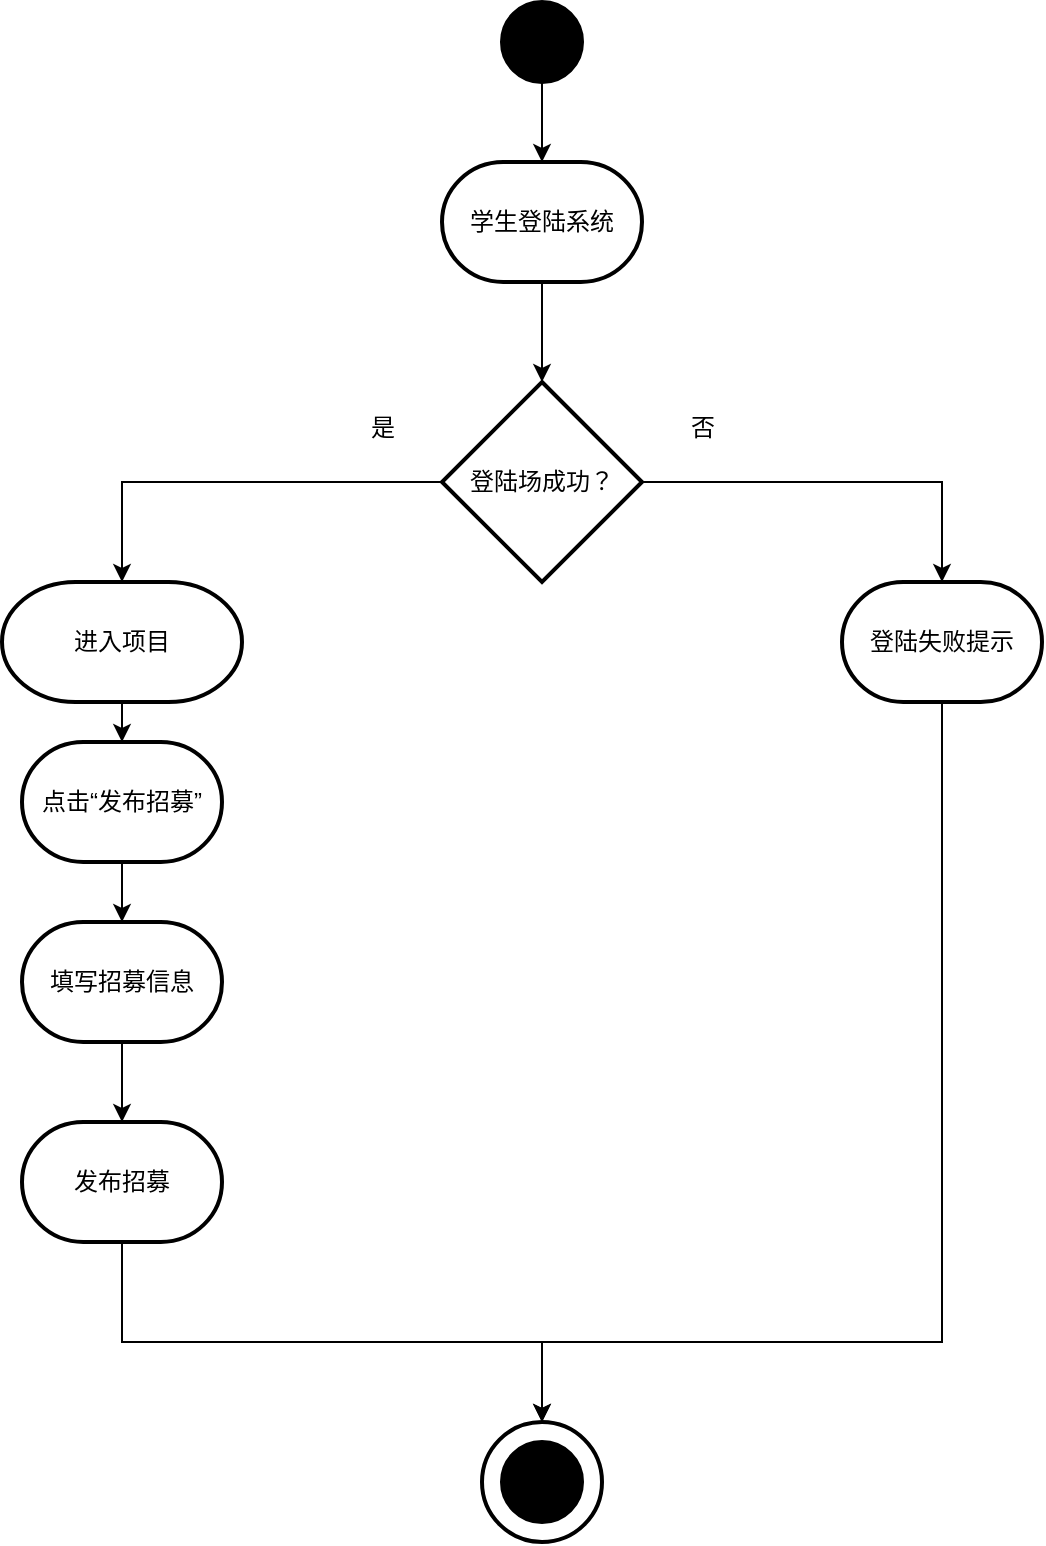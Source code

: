 <mxfile version="22.1.2" type="device">
  <diagram id="6a731a19-8d31-9384-78a2-239565b7b9f0" name="Page-1">
    <mxGraphModel dx="1276" dy="606" grid="1" gridSize="10" guides="1" tooltips="1" connect="1" arrows="1" fold="1" page="1" pageScale="1" pageWidth="1169" pageHeight="827" background="none" math="0" shadow="0">
      <root>
        <mxCell id="0" />
        <mxCell id="1" parent="0" />
        <mxCell id="HI8zfmfq99nzV5EMz-2N-57" value="" style="edgeStyle=orthogonalEdgeStyle;rounded=0;orthogonalLoop=1;jettySize=auto;html=1;" parent="1" source="HI8zfmfq99nzV5EMz-2N-55" target="HI8zfmfq99nzV5EMz-2N-56" edge="1">
          <mxGeometry relative="1" as="geometry" />
        </mxCell>
        <mxCell id="HI8zfmfq99nzV5EMz-2N-55" value="" style="strokeWidth=2;html=1;shape=mxgraph.flowchart.start_2;whiteSpace=wrap;fillColor=#000000;" parent="1" vertex="1">
          <mxGeometry x="590" y="20" width="40" height="40" as="geometry" />
        </mxCell>
        <mxCell id="HI8zfmfq99nzV5EMz-2N-59" value="" style="edgeStyle=orthogonalEdgeStyle;rounded=0;orthogonalLoop=1;jettySize=auto;html=1;" parent="1" source="HI8zfmfq99nzV5EMz-2N-56" target="HI8zfmfq99nzV5EMz-2N-58" edge="1">
          <mxGeometry relative="1" as="geometry" />
        </mxCell>
        <mxCell id="HI8zfmfq99nzV5EMz-2N-56" value="学生登陆系统" style="strokeWidth=2;html=1;shape=mxgraph.flowchart.terminator;whiteSpace=wrap;" parent="1" vertex="1">
          <mxGeometry x="560" y="100" width="100" height="60" as="geometry" />
        </mxCell>
        <mxCell id="HI8zfmfq99nzV5EMz-2N-58" value="登陆场成功？" style="strokeWidth=2;html=1;shape=mxgraph.flowchart.decision;whiteSpace=wrap;" parent="1" vertex="1">
          <mxGeometry x="560" y="210" width="100" height="100" as="geometry" />
        </mxCell>
        <mxCell id="HI8zfmfq99nzV5EMz-2N-60" value="登陆失败提示" style="strokeWidth=2;html=1;shape=mxgraph.flowchart.terminator;whiteSpace=wrap;" parent="1" vertex="1">
          <mxGeometry x="760" y="310" width="100" height="60" as="geometry" />
        </mxCell>
        <mxCell id="HI8zfmfq99nzV5EMz-2N-63" style="edgeStyle=orthogonalEdgeStyle;rounded=0;orthogonalLoop=1;jettySize=auto;html=1;exitX=1;exitY=0.5;exitDx=0;exitDy=0;exitPerimeter=0;entryX=0.5;entryY=0;entryDx=0;entryDy=0;entryPerimeter=0;" parent="1" source="HI8zfmfq99nzV5EMz-2N-58" target="HI8zfmfq99nzV5EMz-2N-60" edge="1">
          <mxGeometry relative="1" as="geometry" />
        </mxCell>
        <mxCell id="HI8zfmfq99nzV5EMz-2N-64" value="否" style="text;html=1;align=center;verticalAlign=middle;resizable=0;points=[];autosize=1;strokeColor=none;fillColor=none;" parent="1" vertex="1">
          <mxGeometry x="670" y="218" width="40" height="30" as="geometry" />
        </mxCell>
        <mxCell id="HI8zfmfq99nzV5EMz-2N-69" value="" style="edgeStyle=orthogonalEdgeStyle;rounded=0;orthogonalLoop=1;jettySize=auto;html=1;" parent="1" source="HI8zfmfq99nzV5EMz-2N-66" target="HI8zfmfq99nzV5EMz-2N-68" edge="1">
          <mxGeometry relative="1" as="geometry" />
        </mxCell>
        <mxCell id="HI8zfmfq99nzV5EMz-2N-66" value="进入项目" style="strokeWidth=2;html=1;shape=mxgraph.flowchart.terminator;whiteSpace=wrap;" parent="1" vertex="1">
          <mxGeometry x="340" y="310" width="120" height="60" as="geometry" />
        </mxCell>
        <mxCell id="HI8zfmfq99nzV5EMz-2N-67" style="edgeStyle=orthogonalEdgeStyle;rounded=0;orthogonalLoop=1;jettySize=auto;html=1;exitX=0;exitY=0.5;exitDx=0;exitDy=0;exitPerimeter=0;entryX=0.5;entryY=0;entryDx=0;entryDy=0;entryPerimeter=0;" parent="1" source="HI8zfmfq99nzV5EMz-2N-58" target="HI8zfmfq99nzV5EMz-2N-66" edge="1">
          <mxGeometry relative="1" as="geometry" />
        </mxCell>
        <mxCell id="HI8zfmfq99nzV5EMz-2N-71" value="" style="edgeStyle=orthogonalEdgeStyle;rounded=0;orthogonalLoop=1;jettySize=auto;html=1;" parent="1" source="HI8zfmfq99nzV5EMz-2N-68" target="HI8zfmfq99nzV5EMz-2N-70" edge="1">
          <mxGeometry relative="1" as="geometry" />
        </mxCell>
        <mxCell id="HI8zfmfq99nzV5EMz-2N-68" value="点击“发布招募”" style="strokeWidth=2;html=1;shape=mxgraph.flowchart.terminator;whiteSpace=wrap;" parent="1" vertex="1">
          <mxGeometry x="350" y="390" width="100" height="60" as="geometry" />
        </mxCell>
        <mxCell id="HI8zfmfq99nzV5EMz-2N-73" value="" style="edgeStyle=orthogonalEdgeStyle;rounded=0;orthogonalLoop=1;jettySize=auto;html=1;" parent="1" source="HI8zfmfq99nzV5EMz-2N-70" target="HI8zfmfq99nzV5EMz-2N-72" edge="1">
          <mxGeometry relative="1" as="geometry" />
        </mxCell>
        <mxCell id="HI8zfmfq99nzV5EMz-2N-70" value="填写招募信息" style="strokeWidth=2;html=1;shape=mxgraph.flowchart.terminator;whiteSpace=wrap;" parent="1" vertex="1">
          <mxGeometry x="350" y="480" width="100" height="60" as="geometry" />
        </mxCell>
        <mxCell id="HI8zfmfq99nzV5EMz-2N-72" value="发布招募" style="strokeWidth=2;html=1;shape=mxgraph.flowchart.terminator;whiteSpace=wrap;" parent="1" vertex="1">
          <mxGeometry x="350" y="580" width="100" height="60" as="geometry" />
        </mxCell>
        <mxCell id="HI8zfmfq99nzV5EMz-2N-79" value="" style="strokeWidth=2;html=1;shape=mxgraph.flowchart.start_2;whiteSpace=wrap;" parent="1" vertex="1">
          <mxGeometry x="580" y="730" width="60" height="60" as="geometry" />
        </mxCell>
        <mxCell id="HI8zfmfq99nzV5EMz-2N-80" value="" style="strokeWidth=2;html=1;shape=mxgraph.flowchart.start_2;whiteSpace=wrap;fillColor=#000000;" parent="1" vertex="1">
          <mxGeometry x="590" y="740" width="40" height="40" as="geometry" />
        </mxCell>
        <mxCell id="mUeRgCEczcEFLoHj9ZrH-1" style="edgeStyle=orthogonalEdgeStyle;rounded=0;orthogonalLoop=1;jettySize=auto;html=1;exitX=0.5;exitY=1;exitDx=0;exitDy=0;exitPerimeter=0;entryX=0.5;entryY=0;entryDx=0;entryDy=0;entryPerimeter=0;" edge="1" parent="1" source="HI8zfmfq99nzV5EMz-2N-72" target="HI8zfmfq99nzV5EMz-2N-79">
          <mxGeometry relative="1" as="geometry">
            <Array as="points">
              <mxPoint x="400" y="690" />
              <mxPoint x="610" y="690" />
            </Array>
          </mxGeometry>
        </mxCell>
        <mxCell id="mUeRgCEczcEFLoHj9ZrH-2" style="edgeStyle=orthogonalEdgeStyle;rounded=0;orthogonalLoop=1;jettySize=auto;html=1;exitX=0.5;exitY=1;exitDx=0;exitDy=0;exitPerimeter=0;entryX=0.5;entryY=0;entryDx=0;entryDy=0;entryPerimeter=0;" edge="1" parent="1" source="HI8zfmfq99nzV5EMz-2N-60" target="HI8zfmfq99nzV5EMz-2N-79">
          <mxGeometry relative="1" as="geometry">
            <Array as="points">
              <mxPoint x="810" y="690" />
              <mxPoint x="610" y="690" />
            </Array>
          </mxGeometry>
        </mxCell>
        <mxCell id="mUeRgCEczcEFLoHj9ZrH-3" value="是" style="text;html=1;align=center;verticalAlign=middle;resizable=0;points=[];autosize=1;strokeColor=none;fillColor=none;" vertex="1" parent="1">
          <mxGeometry x="510" y="218" width="40" height="30" as="geometry" />
        </mxCell>
      </root>
    </mxGraphModel>
  </diagram>
</mxfile>

